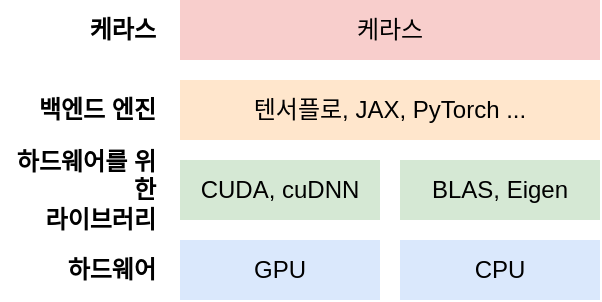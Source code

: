 <mxfile version="26.1.1">
  <diagram name="Page-1" id="nXWEfCSaU8grwbbYn3OB">
    <mxGraphModel dx="1114" dy="878" grid="1" gridSize="10" guides="1" tooltips="1" connect="1" arrows="1" fold="1" page="1" pageScale="1" pageWidth="827" pageHeight="1169" math="0" shadow="0">
      <root>
        <mxCell id="0" />
        <mxCell id="1" parent="0" />
        <mxCell id="C4gnFidukyo7pmg_dqT0-1" value="CUDA, cuDNN" style="rounded=0;whiteSpace=wrap;html=1;fillColor=#d5e8d4;strokeColor=none;" vertex="1" parent="1">
          <mxGeometry x="160" y="270" width="100" height="30" as="geometry" />
        </mxCell>
        <mxCell id="C4gnFidukyo7pmg_dqT0-2" value="BLAS, Eigen" style="rounded=0;whiteSpace=wrap;html=1;fillColor=#d5e8d4;strokeColor=none;" vertex="1" parent="1">
          <mxGeometry x="270" y="270" width="100" height="30" as="geometry" />
        </mxCell>
        <mxCell id="C4gnFidukyo7pmg_dqT0-3" value="GPU" style="rounded=0;whiteSpace=wrap;html=1;fillColor=#dae8fc;strokeColor=none;" vertex="1" parent="1">
          <mxGeometry x="160" y="310" width="100" height="30" as="geometry" />
        </mxCell>
        <mxCell id="C4gnFidukyo7pmg_dqT0-4" value="CPU" style="rounded=0;whiteSpace=wrap;html=1;fillColor=#dae8fc;strokeColor=none;" vertex="1" parent="1">
          <mxGeometry x="270" y="310" width="100" height="30" as="geometry" />
        </mxCell>
        <mxCell id="C4gnFidukyo7pmg_dqT0-5" value="텐서플로, JAX, PyTorch ..." style="rounded=0;whiteSpace=wrap;html=1;fillColor=#ffe6cc;strokeColor=none;" vertex="1" parent="1">
          <mxGeometry x="160" y="230" width="210" height="30" as="geometry" />
        </mxCell>
        <mxCell id="C4gnFidukyo7pmg_dqT0-6" value="케라스" style="rounded=0;whiteSpace=wrap;html=1;fillColor=#f8cecc;strokeColor=none;" vertex="1" parent="1">
          <mxGeometry x="160" y="190" width="210" height="30" as="geometry" />
        </mxCell>
        <mxCell id="C4gnFidukyo7pmg_dqT0-7" value="하드웨어" style="text;html=1;align=right;verticalAlign=middle;whiteSpace=wrap;rounded=0;fontStyle=1" vertex="1" parent="1">
          <mxGeometry x="90" y="310" width="60" height="30" as="geometry" />
        </mxCell>
        <mxCell id="C4gnFidukyo7pmg_dqT0-8" value="하드웨어를 위한&lt;div&gt;&lt;span style=&quot;background-color: transparent; color: light-dark(rgb(0, 0, 0), rgb(255, 255, 255));&quot;&gt;라이브러리&lt;/span&gt;&lt;/div&gt;" style="text;html=1;align=right;verticalAlign=middle;whiteSpace=wrap;rounded=0;fontStyle=1" vertex="1" parent="1">
          <mxGeometry x="70" y="270" width="80" height="30" as="geometry" />
        </mxCell>
        <mxCell id="C4gnFidukyo7pmg_dqT0-9" value="백엔드 엔진" style="text;html=1;align=right;verticalAlign=middle;whiteSpace=wrap;rounded=0;fontStyle=1" vertex="1" parent="1">
          <mxGeometry x="70" y="230" width="80" height="30" as="geometry" />
        </mxCell>
        <mxCell id="C4gnFidukyo7pmg_dqT0-10" value="케라스" style="text;html=1;align=right;verticalAlign=middle;whiteSpace=wrap;rounded=0;fontStyle=1" vertex="1" parent="1">
          <mxGeometry x="70" y="190" width="80" height="30" as="geometry" />
        </mxCell>
      </root>
    </mxGraphModel>
  </diagram>
</mxfile>
